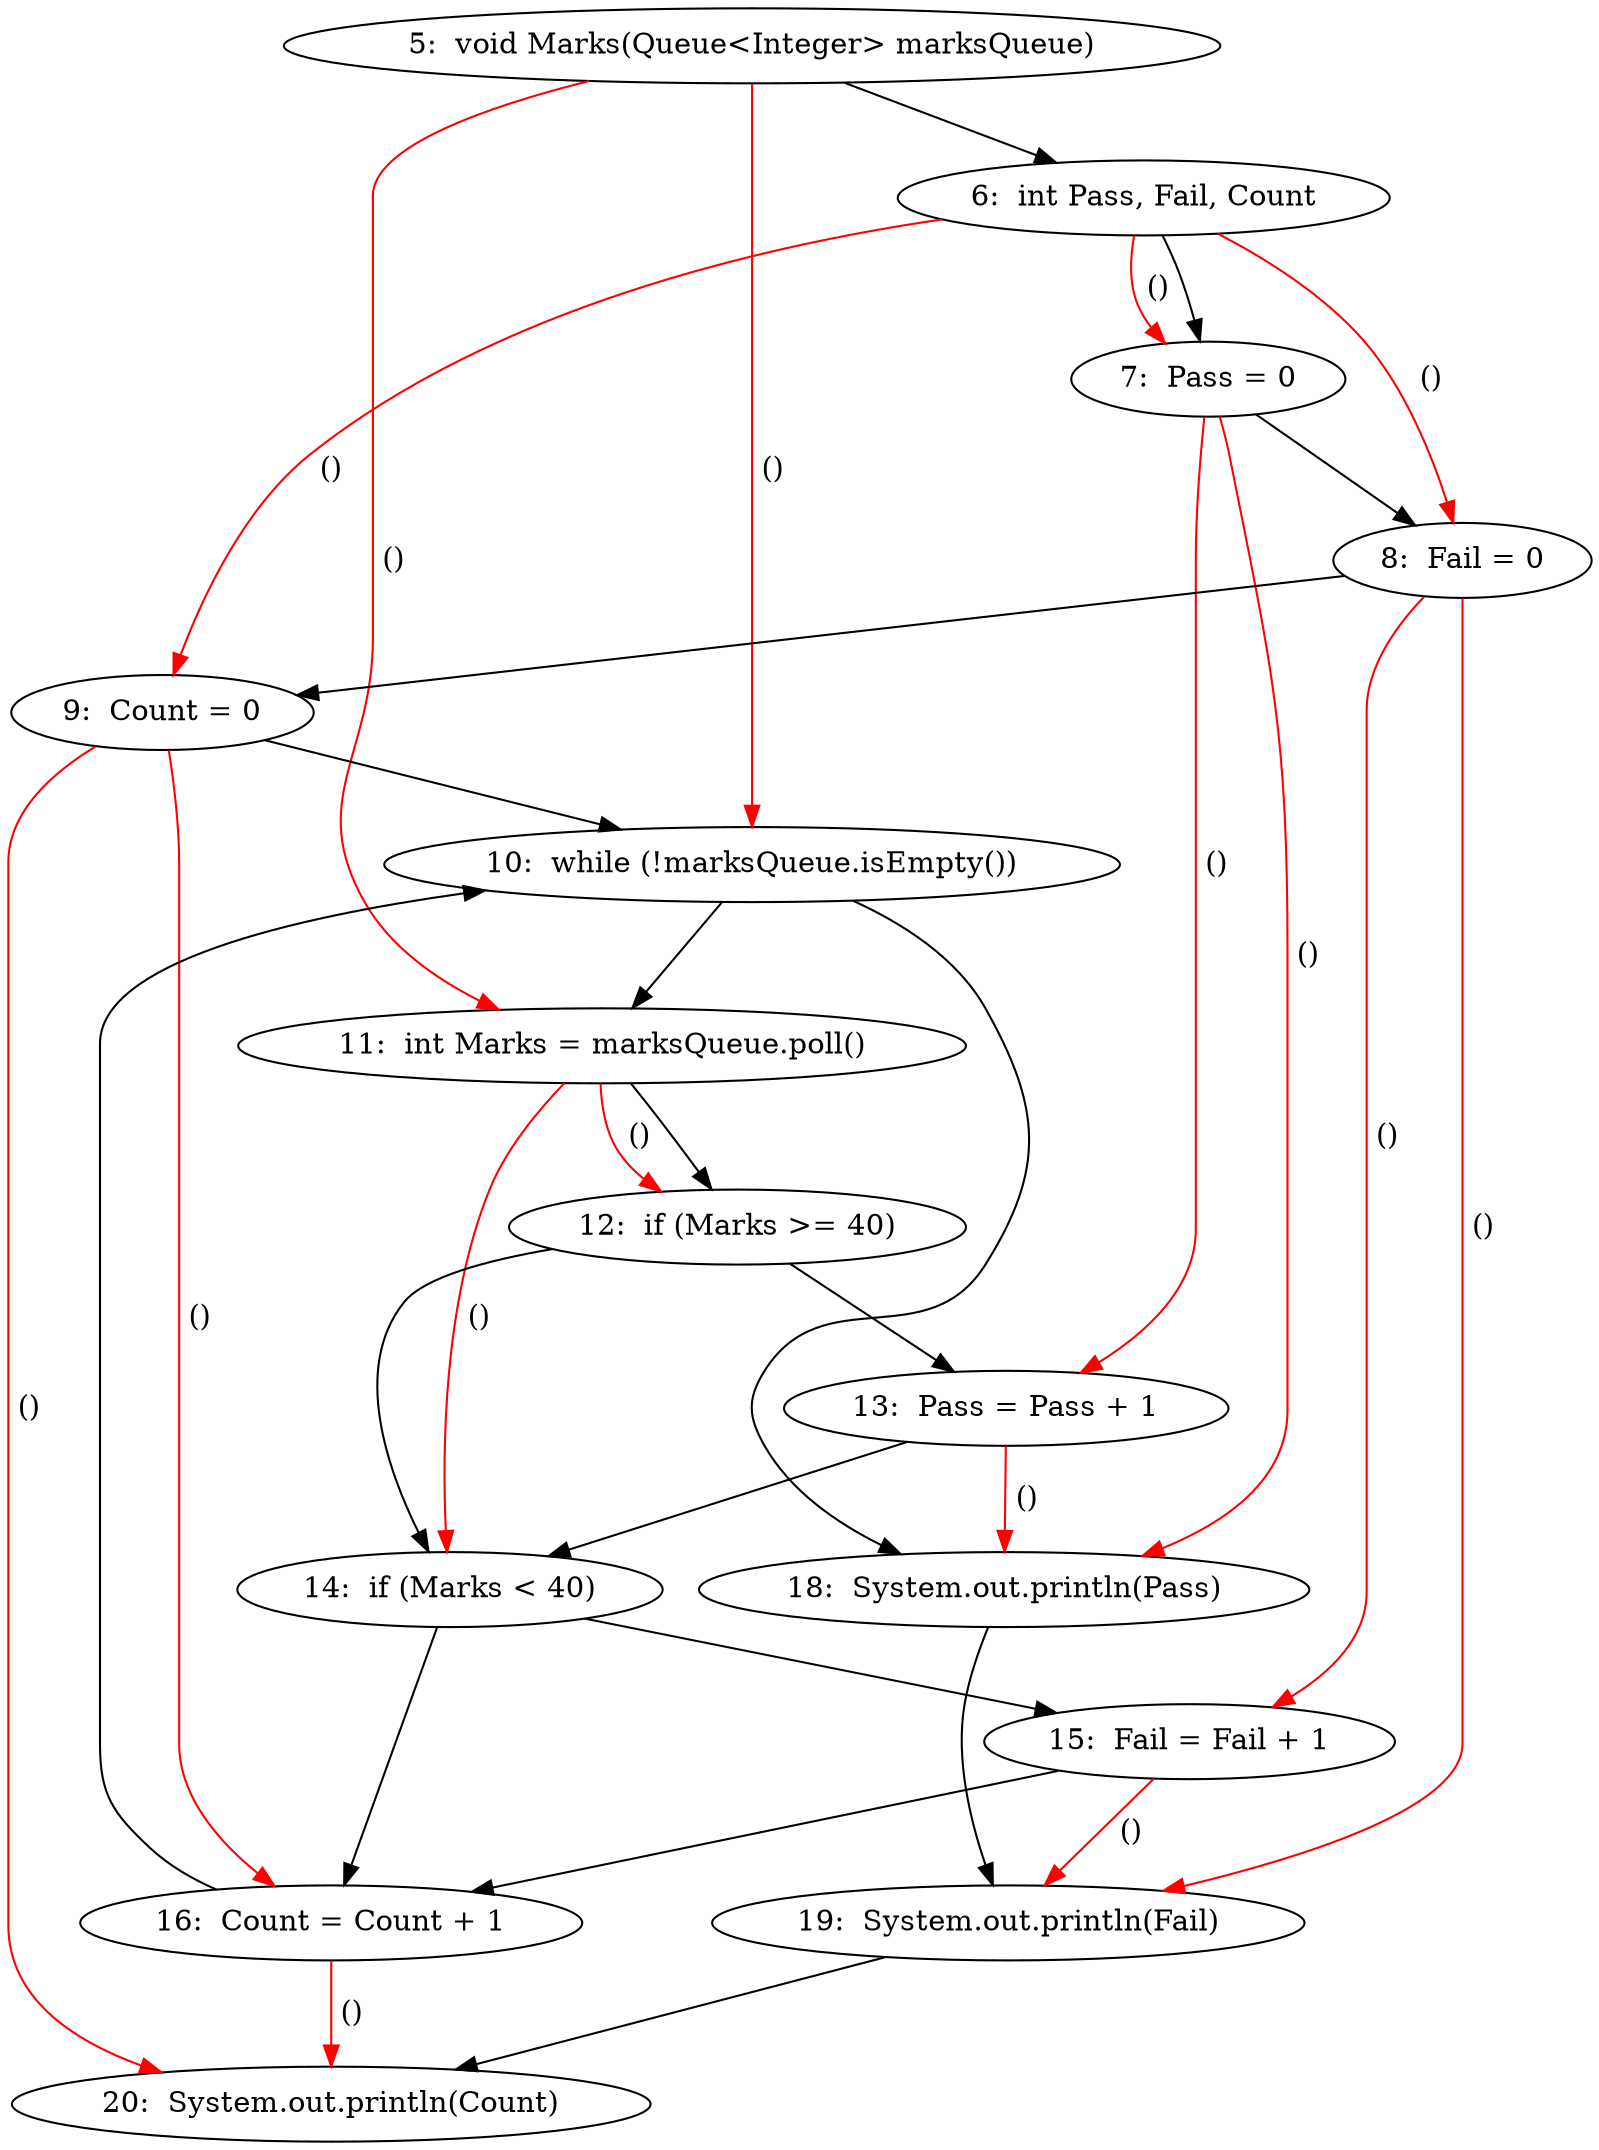 digraph SLICE_{
  v1  [label="5:  void Marks(Queue<Integer> marksQueue)"];
  v2  [label="6:  int Pass, Fail, Count"];
  v3  [label="7:  Pass = 0"];
  v4  [label="8:  Fail = 0"];
  v5  [label="9:  Count = 0"];
  v6  [label="10:  while (!marksQueue.isEmpty())"];
  v7  [label="11:  int Marks = marksQueue.poll()"];
  v8  [label="18:  System.out.println(Pass)"];
  v9  [label="12:  if (Marks >= 40)"];
  v10  [label="19:  System.out.println(Fail)"];
  v11  [label="13:  Pass = Pass + 1"];
  v12  [label="14:  if (Marks < 40)"];
  v13  [label="20:  System.out.println(Count)"];
  v14  [label="15:  Fail = Fail + 1"];
  v15  [label="16:  Count = Count + 1"];
  v1 -> v2  [label=""];
  v2 -> v3  [label=""];
  v3 -> v4  [label=""];
  v4 -> v5  [label=""];
  v5 -> v6  [label=""];
  v6 -> v7  [label=""];
  v6 -> v8  [label=""];
  v7 -> v9  [label=""];
  v8 -> v10  [label=""];
  v9 -> v11  [label=""];
  v9 -> v12  [label=""];
  v10 -> v13  [label=""];
  v11 -> v12  [label=""];
  v12 -> v14  [label=""];
  v12 -> v15  [label=""];
  v14 -> v15  [label=""];
  v15 -> v6  [label=""];
  v3 -> v8  [color=red, label=" ()"];
  v2 -> v3  [color=red, label=" ()"];
  v14 -> v10  [color=red, label=" ()"];
  v1 -> v6  [color=red, label=" ()"];
  v7 -> v12  [color=red, label=" ()"];
  v15 -> v13  [color=red, label=" ()"];
  v7 -> v9  [color=red, label=" ()"];
  v5 -> v13  [color=red, label=" ()"];
  v1 -> v7  [color=red, label=" ()"];
  v5 -> v15  [color=red, label=" ()"];
  v4 -> v10  [color=red, label=" ()"];
  v2 -> v5  [color=red, label=" ()"];
  v4 -> v14  [color=red, label=" ()"];
  v3 -> v11  [color=red, label=" ()"];
  v2 -> v4  [color=red, label=" ()"];
  v11 -> v8  [color=red, label=" ()"];
   // end-of-graph
}
